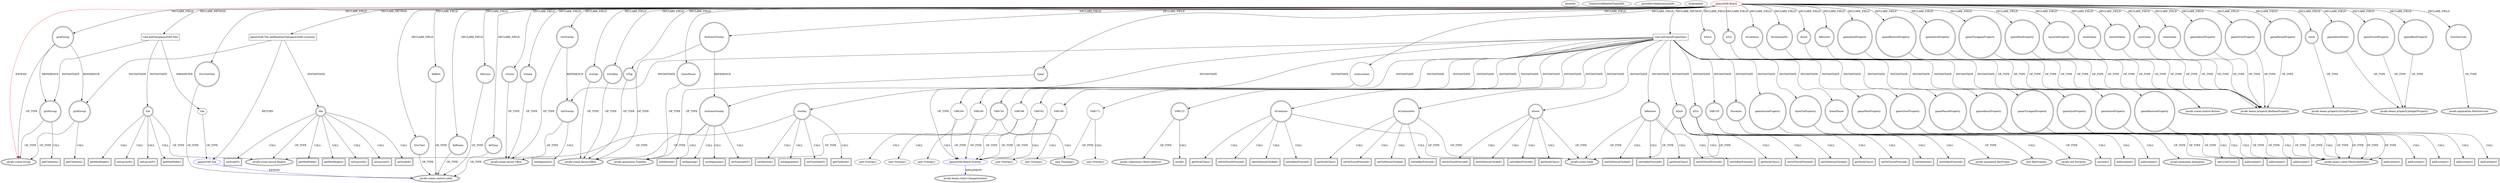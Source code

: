 digraph {
baseInfo[graphId=2229,category="extension_graph",isAnonymous=false,possibleRelation=true]
frameworkRelatedTypesInfo[0="javafx.scene.Group"]
possibleCollaborationsInfo[0="2229~CLIENT_METHOD_DECLARATION-RETURN_TYPE-CLIENT_METHOD_DECLARATION-PARAMETER_DECLARATION-~javafx.scene.Group ~javafx.scene.control.Label ~false~false",1="2229~CLIENT_METHOD_DECLARATION-INSTANTIATION-CLIENT_METHOD_DECLARATION-INSTANTIATION-CLIENT_METHOD_DECLARATION-INSTANTIATION-CLIENT_METHOD_DECLARATION-INSTANTIATION-CLIENT_METHOD_DECLARATION-INSTANTIATION-CLIENT_METHOD_DECLARATION-INSTANTIATION-FIELD_DECLARATION-~javafx.scene.Group ~javafx.beans.value.ChangeListener ~false~false"]
locationInfo[projectName="brunoborges-fx2048",filePath="/brunoborges-fx2048/fx2048-master/src/game2048/Board.java",contextSignature="Board",graphId="2229"]
0[label="game2048.Board",vertexType="ROOT_CLIENT_CLASS_DECLARATION",isFrameworkType=false,color=red]
1[label="javafx.scene.Group",vertexType="FRAMEWORK_CLASS_TYPE",isFrameworkType=true,peripheries=2]
2[label="bContinue",vertexType="FIELD_DECLARATION",isFrameworkType=true,peripheries=2,shape=circle]
3[label="javafx.scene.control.Button",vertexType="FRAMEWORK_CLASS_TYPE",isFrameworkType=true,peripheries=2]
4[label="bContinueNo",vertexType="FIELD_DECLARATION",isFrameworkType=true,peripheries=2,shape=circle]
6[label="bQuit",vertexType="FIELD_DECLARATION",isFrameworkType=true,peripheries=2,shape=circle]
8[label="bRestore",vertexType="FIELD_DECLARATION",isFrameworkType=true,peripheries=2,shape=circle]
10[label="bSave",vertexType="FIELD_DECLARATION",isFrameworkType=true,peripheries=2,shape=circle]
12[label="bTry",vertexType="FIELD_DECLARATION",isFrameworkType=true,peripheries=2,shape=circle]
14[label="buttonsOverlay",vertexType="FIELD_DECLARATION",isFrameworkType=true,peripheries=2,shape=circle]
15[label="javafx.scene.layout.HBox",vertexType="FRAMEWORK_CLASS_TYPE",isFrameworkType=true,peripheries=2]
16[label="clearGame",vertexType="FIELD_DECLARATION",isFrameworkType=true,peripheries=2,shape=circle]
17[label="javafx.beans.property.BooleanProperty",vertexType="FRAMEWORK_CLASS_TYPE",isFrameworkType=true,peripheries=2]
18[label="clock",vertexType="FIELD_DECLARATION",isFrameworkType=true,peripheries=2,shape=circle]
19[label="javafx.beans.property.StringProperty",vertexType="FRAMEWORK_CLASS_TYPE",isFrameworkType=true,peripheries=2]
20[label="gameAboutProperty",vertexType="FIELD_DECLARATION",isFrameworkType=true,peripheries=2,shape=circle]
22[label="gameBestProperty",vertexType="FIELD_DECLARATION",isFrameworkType=true,peripheries=2,shape=circle]
23[label="javafx.beans.property.IntegerProperty",vertexType="FRAMEWORK_CLASS_TYPE",isFrameworkType=true,peripheries=2]
24[label="gameMovePoints",vertexType="FIELD_DECLARATION",isFrameworkType=true,peripheries=2,shape=circle]
26[label="gameOverProperty",vertexType="FIELD_DECLARATION",isFrameworkType=true,peripheries=2,shape=circle]
28[label="gamePauseProperty",vertexType="FIELD_DECLARATION",isFrameworkType=true,peripheries=2,shape=circle]
30[label="gameQuitProperty",vertexType="FIELD_DECLARATION",isFrameworkType=true,peripheries=2,shape=circle]
32[label="gameRestoreProperty",vertexType="FIELD_DECLARATION",isFrameworkType=true,peripheries=2,shape=circle]
34[label="gameSaveProperty",vertexType="FIELD_DECLARATION",isFrameworkType=true,peripheries=2,shape=circle]
36[label="gameScoreProperty",vertexType="FIELD_DECLARATION",isFrameworkType=true,peripheries=2,shape=circle]
38[label="gameTryAgainProperty",vertexType="FIELD_DECLARATION",isFrameworkType=true,peripheries=2,shape=circle]
40[label="gameWonProperty",vertexType="FIELD_DECLARATION",isFrameworkType=true,peripheries=2,shape=circle]
42[label="gridGroup",vertexType="FIELD_DECLARATION",isFrameworkType=true,peripheries=2,shape=circle]
44[label="hToolbar",vertexType="FIELD_DECLARATION",isFrameworkType=true,peripheries=2,shape=circle]
46[label="hTop",vertexType="FIELD_DECLARATION",isFrameworkType=true,peripheries=2,shape=circle]
48[label="hostServices",vertexType="FIELD_DECLARATION",isFrameworkType=true,peripheries=2,shape=circle]
49[label="javafx.application.HostServices",vertexType="FRAMEWORK_CLASS_TYPE",isFrameworkType=true,peripheries=2]
50[label="lOvrSubText",vertexType="FIELD_DECLARATION",isFrameworkType=true,peripheries=2,shape=circle]
51[label="javafx.scene.control.Label",vertexType="FRAMEWORK_CLASS_TYPE",isFrameworkType=true,peripheries=2]
52[label="lOvrText",vertexType="FIELD_DECLARATION",isFrameworkType=true,peripheries=2,shape=circle]
54[label="layerOnProperty",vertexType="FIELD_DECLARATION",isFrameworkType=true,peripheries=2,shape=circle]
56[label="lblBest",vertexType="FIELD_DECLARATION",isFrameworkType=true,peripheries=2,shape=circle]
58[label="lblPoints",vertexType="FIELD_DECLARATION",isFrameworkType=true,peripheries=2,shape=circle]
60[label="lblScore",vertexType="FIELD_DECLARATION",isFrameworkType=true,peripheries=2,shape=circle]
62[label="lblTime",vertexType="FIELD_DECLARATION",isFrameworkType=true,peripheries=2,shape=circle]
64[label="overlay",vertexType="FIELD_DECLARATION",isFrameworkType=true,peripheries=2,shape=circle]
66[label="resetGame",vertexType="FIELD_DECLARATION",isFrameworkType=true,peripheries=2,shape=circle]
68[label="restoreGame",vertexType="FIELD_DECLARATION",isFrameworkType=true,peripheries=2,shape=circle]
70[label="saveGame",vertexType="FIELD_DECLARATION",isFrameworkType=true,peripheries=2,shape=circle]
72[label="timer",vertexType="FIELD_DECLARATION",isFrameworkType=true,peripheries=2,shape=circle]
73[label="javafx.animation.Timeline",vertexType="FRAMEWORK_CLASS_TYPE",isFrameworkType=true,peripheries=2]
74[label="timerPause",vertexType="FIELD_DECLARATION",isFrameworkType=true,peripheries=2,shape=circle]
76[label="txtOverlay",vertexType="FIELD_DECLARATION",isFrameworkType=true,peripheries=2,shape=circle]
77[label="javafx.scene.layout.VBox",vertexType="FRAMEWORK_CLASS_TYPE",isFrameworkType=true,peripheries=2]
78[label="vGame",vertexType="FIELD_DECLARATION",isFrameworkType=true,peripheries=2,shape=circle]
80[label="vScore",vertexType="FIELD_DECLARATION",isFrameworkType=true,peripheries=2,shape=circle]
82[label="wonListener",vertexType="FIELD_DECLARATION",isFrameworkType=false,shape=circle]
83[label="game2048.Board.Overlay",vertexType="REFERENCE_CLIENT_CLASS_DECLARATION",isFrameworkType=false,color=blue]
84[label="javafx.beans.value.ChangeListener",vertexType="FRAMEWORK_INTERFACE_TYPE",isFrameworkType=true,peripheries=2]
406[label="void initGameProperties()",vertexType="CLIENT_METHOD_DECLARATION",isFrameworkType=false,shape=box]
407[label="overlay",vertexType="VARIABLE_EXPRESION",isFrameworkType=true,peripheries=2,shape=circle]
409[label="javafx.scene.layout.Region",vertexType="FRAMEWORK_CLASS_TYPE",isFrameworkType=true,peripheries=2]
408[label="setMinSize()",vertexType="INSIDE_CALL",isFrameworkType=true,peripheries=2,shape=box]
411[label="setAlignment()",vertexType="INSIDE_CALL",isFrameworkType=true,peripheries=2,shape=box]
413[label="setTranslateY()",vertexType="INSIDE_CALL",isFrameworkType=true,peripheries=2,shape=box]
414[label="VAR123",vertexType="VARIABLE_EXPRESION",isFrameworkType=true,peripheries=2,shape=circle]
416[label="javafx.collections.ObservableList",vertexType="FRAMEWORK_INTERFACE_TYPE",isFrameworkType=true,peripheries=2]
415[label="setAll()",vertexType="INSIDE_CALL",isFrameworkType=true,peripheries=2,shape=box]
418[label="getChildren()",vertexType="INSIDE_CALL",isFrameworkType=true,peripheries=2,shape=box]
419[label="txtOverlay",vertexType="VARIABLE_EXPRESION",isFrameworkType=true,peripheries=2,shape=circle]
420[label="setAlignment()",vertexType="INSIDE_CALL",isFrameworkType=true,peripheries=2,shape=box]
422[label="buttonsOverlay",vertexType="VARIABLE_EXPRESION",isFrameworkType=true,peripheries=2,shape=circle]
423[label="setAlignment()",vertexType="INSIDE_CALL",isFrameworkType=true,peripheries=2,shape=box]
426[label="setTranslateY()",vertexType="INSIDE_CALL",isFrameworkType=true,peripheries=2,shape=box]
428[label="setMinSize()",vertexType="INSIDE_CALL",isFrameworkType=true,peripheries=2,shape=box]
430[label="setSpacing()",vertexType="INSIDE_CALL",isFrameworkType=true,peripheries=2,shape=box]
431[label="bTry",vertexType="VARIABLE_EXPRESION",isFrameworkType=true,peripheries=2,shape=circle]
433[label="javafx.scene.Node",vertexType="FRAMEWORK_CLASS_TYPE",isFrameworkType=true,peripheries=2]
432[label="getStyleClass()",vertexType="INSIDE_CALL",isFrameworkType=true,peripheries=2,shape=box]
435[label="setOnTouchPressed()",vertexType="INSIDE_CALL",isFrameworkType=true,peripheries=2,shape=box]
437[label="setOnAction()",vertexType="INSIDE_CALL",isFrameworkType=true,peripheries=2,shape=box]
439[label="setOnKeyPressed()",vertexType="INSIDE_CALL",isFrameworkType=true,peripheries=2,shape=box]
440[label="bContinue",vertexType="VARIABLE_EXPRESION",isFrameworkType=true,peripheries=2,shape=circle]
441[label="getStyleClass()",vertexType="INSIDE_CALL",isFrameworkType=true,peripheries=2,shape=box]
444[label="setOnTouchPressed()",vertexType="INSIDE_CALL",isFrameworkType=true,peripheries=2,shape=box]
446[label="setOnMouseClicked()",vertexType="INSIDE_CALL",isFrameworkType=true,peripheries=2,shape=box]
448[label="setOnKeyPressed()",vertexType="INSIDE_CALL",isFrameworkType=true,peripheries=2,shape=box]
449[label="bContinueNo",vertexType="VARIABLE_EXPRESION",isFrameworkType=true,peripheries=2,shape=circle]
450[label="getStyleClass()",vertexType="INSIDE_CALL",isFrameworkType=true,peripheries=2,shape=box]
453[label="setOnTouchPressed()",vertexType="INSIDE_CALL",isFrameworkType=true,peripheries=2,shape=box]
455[label="setOnMouseClicked()",vertexType="INSIDE_CALL",isFrameworkType=true,peripheries=2,shape=box]
457[label="setOnKeyPressed()",vertexType="INSIDE_CALL",isFrameworkType=true,peripheries=2,shape=box]
458[label="bSave",vertexType="VARIABLE_EXPRESION",isFrameworkType=true,peripheries=2,shape=circle]
459[label="getStyleClass()",vertexType="INSIDE_CALL",isFrameworkType=true,peripheries=2,shape=box]
462[label="setOnTouchPressed()",vertexType="INSIDE_CALL",isFrameworkType=true,peripheries=2,shape=box]
464[label="setOnMouseClicked()",vertexType="INSIDE_CALL",isFrameworkType=true,peripheries=2,shape=box]
466[label="setOnKeyPressed()",vertexType="INSIDE_CALL",isFrameworkType=true,peripheries=2,shape=box]
467[label="bRestore",vertexType="VARIABLE_EXPRESION",isFrameworkType=true,peripheries=2,shape=circle]
468[label="getStyleClass()",vertexType="INSIDE_CALL",isFrameworkType=true,peripheries=2,shape=box]
471[label="setOnTouchPressed()",vertexType="INSIDE_CALL",isFrameworkType=true,peripheries=2,shape=box]
473[label="setOnMouseClicked()",vertexType="INSIDE_CALL",isFrameworkType=true,peripheries=2,shape=box]
475[label="setOnKeyPressed()",vertexType="INSIDE_CALL",isFrameworkType=true,peripheries=2,shape=box]
476[label="bQuit",vertexType="VARIABLE_EXPRESION",isFrameworkType=true,peripheries=2,shape=circle]
477[label="getStyleClass()",vertexType="INSIDE_CALL",isFrameworkType=true,peripheries=2,shape=box]
480[label="setOnTouchPressed()",vertexType="INSIDE_CALL",isFrameworkType=true,peripheries=2,shape=box]
482[label="setOnMouseClicked()",vertexType="INSIDE_CALL",isFrameworkType=true,peripheries=2,shape=box]
484[label="setOnKeyPressed()",vertexType="INSIDE_CALL",isFrameworkType=true,peripheries=2,shape=box]
486[label="VAR154",vertexType="VARIABLE_EXPRESION",isFrameworkType=true,peripheries=2,shape=circle]
485[label="new Timeline()",vertexType="CONSTRUCTOR_CALL",isFrameworkType=true,peripheries=2]
489[label="VAR155",vertexType="VARIABLE_EXPRESION",isFrameworkType=true,peripheries=2,shape=circle]
490[label="javafx.animation.KeyFrame",vertexType="FRAMEWORK_CLASS_TYPE",isFrameworkType=true,peripheries=2]
488[label="new KeyFrame()",vertexType="CONSTRUCTOR_CALL",isFrameworkType=true,peripheries=2]
491[label="Duration",vertexType="VARIABLE_EXPRESION",isFrameworkType=true,peripheries=2,shape=circle]
493[label="javafx.util.Duration",vertexType="FRAMEWORK_CLASS_TYPE",isFrameworkType=true,peripheries=2]
492[label="seconds()",vertexType="INSIDE_CALL",isFrameworkType=true,peripheries=2,shape=box]
494[label="timerPause",vertexType="VARIABLE_EXPRESION",isFrameworkType=true,peripheries=2,shape=circle]
496[label="javafx.animation.Animation",vertexType="FRAMEWORK_CLASS_TYPE",isFrameworkType=true,peripheries=2]
495[label="setCycleCount()",vertexType="INSIDE_CALL",isFrameworkType=true,peripheries=2,shape=box]
497[label="gameWonProperty",vertexType="VARIABLE_EXPRESION",isFrameworkType=true,peripheries=2,shape=circle]
499[label="javafx.beans.value.ObservableValue",vertexType="FRAMEWORK_INTERFACE_TYPE",isFrameworkType=true,peripheries=2]
498[label="addListener()",vertexType="INSIDE_CALL",isFrameworkType=true,peripheries=2,shape=box]
500[label="gameOverProperty",vertexType="VARIABLE_EXPRESION",isFrameworkType=true,peripheries=2,shape=circle]
501[label="addListener()",vertexType="INSIDE_CALL",isFrameworkType=true,peripheries=2,shape=box]
504[label="VAR160",vertexType="VARIABLE_EXPRESION",isFrameworkType=false,shape=circle]
503[label="new Overlay()",vertexType="CONSTRUCTOR_CALL",isFrameworkType=false]
506[label="gamePauseProperty",vertexType="VARIABLE_EXPRESION",isFrameworkType=true,peripheries=2,shape=circle]
507[label="addListener()",vertexType="INSIDE_CALL",isFrameworkType=true,peripheries=2,shape=box]
510[label="VAR162",vertexType="VARIABLE_EXPRESION",isFrameworkType=false,shape=circle]
509[label="new Overlay()",vertexType="CONSTRUCTOR_CALL",isFrameworkType=false]
512[label="gameTryAgainProperty",vertexType="VARIABLE_EXPRESION",isFrameworkType=true,peripheries=2,shape=circle]
513[label="addListener()",vertexType="INSIDE_CALL",isFrameworkType=true,peripheries=2,shape=box]
516[label="VAR164",vertexType="VARIABLE_EXPRESION",isFrameworkType=false,shape=circle]
515[label="new Overlay()",vertexType="CONSTRUCTOR_CALL",isFrameworkType=false]
518[label="gameSaveProperty",vertexType="VARIABLE_EXPRESION",isFrameworkType=true,peripheries=2,shape=circle]
519[label="addListener()",vertexType="INSIDE_CALL",isFrameworkType=true,peripheries=2,shape=box]
522[label="VAR166",vertexType="VARIABLE_EXPRESION",isFrameworkType=false,shape=circle]
521[label="new Overlay()",vertexType="CONSTRUCTOR_CALL",isFrameworkType=false]
524[label="gameRestoreProperty",vertexType="VARIABLE_EXPRESION",isFrameworkType=true,peripheries=2,shape=circle]
525[label="addListener()",vertexType="INSIDE_CALL",isFrameworkType=true,peripheries=2,shape=box]
528[label="VAR168",vertexType="VARIABLE_EXPRESION",isFrameworkType=false,shape=circle]
527[label="new Overlay()",vertexType="CONSTRUCTOR_CALL",isFrameworkType=false]
530[label="gameAboutProperty",vertexType="VARIABLE_EXPRESION",isFrameworkType=true,peripheries=2,shape=circle]
531[label="addListener()",vertexType="INSIDE_CALL",isFrameworkType=true,peripheries=2,shape=box]
533[label="gameQuitProperty",vertexType="VARIABLE_EXPRESION",isFrameworkType=true,peripheries=2,shape=circle]
534[label="addListener()",vertexType="INSIDE_CALL",isFrameworkType=true,peripheries=2,shape=box]
537[label="VAR171",vertexType="VARIABLE_EXPRESION",isFrameworkType=false,shape=circle]
536[label="new Overlay()",vertexType="CONSTRUCTOR_CALL",isFrameworkType=false]
539[label="gameScoreProperty",vertexType="VARIABLE_EXPRESION",isFrameworkType=true,peripheries=2,shape=circle]
540[label="addListener()",vertexType="INSIDE_CALL",isFrameworkType=true,peripheries=2,shape=box]
542[label="layerOnProperty",vertexType="VARIABLE_EXPRESION",isFrameworkType=true,peripheries=2,shape=circle]
543[label="addListener()",vertexType="INSIDE_CALL",isFrameworkType=true,peripheries=2,shape=box]
666[label="void addTile(game2048.Tile)",vertexType="CLIENT_METHOD_DECLARATION",isFrameworkType=false,shape=box]
667[label="tile",vertexType="PARAMETER_DECLARATION",isFrameworkType=false]
668[label="game2048.Tile",vertexType="REFERENCE_CLIENT_CLASS_DECLARATION",isFrameworkType=false,color=blue]
670[label="tile",vertexType="VARIABLE_EXPRESION",isFrameworkType=true,peripheries=2,shape=circle]
671[label="getMinWidth()",vertexType="INSIDE_CALL",isFrameworkType=true,peripheries=2,shape=box]
674[label="getMinHeight()",vertexType="INSIDE_CALL",isFrameworkType=true,peripheries=2,shape=box]
676[label="setLayoutX()",vertexType="INSIDE_CALL",isFrameworkType=true,peripheries=2,shape=box]
678[label="setLayoutY()",vertexType="INSIDE_CALL",isFrameworkType=true,peripheries=2,shape=box]
679[label="gridGroup",vertexType="VARIABLE_EXPRESION",isFrameworkType=true,peripheries=2,shape=circle]
680[label="getChildren()",vertexType="INSIDE_CALL",isFrameworkType=true,peripheries=2,shape=box]
682[label="game2048.Tile addRandomTile(game2048.Location)",vertexType="CLIENT_METHOD_DECLARATION",isFrameworkType=false,shape=box]
684[label="tile",vertexType="VARIABLE_EXPRESION",isFrameworkType=true,peripheries=2,shape=circle]
685[label="getMinWidth()",vertexType="INSIDE_CALL",isFrameworkType=true,peripheries=2,shape=box]
688[label="getMinHeight()",vertexType="INSIDE_CALL",isFrameworkType=true,peripheries=2,shape=box]
690[label="setLayoutX()",vertexType="INSIDE_CALL",isFrameworkType=true,peripheries=2,shape=box]
692[label="setLayoutY()",vertexType="INSIDE_CALL",isFrameworkType=true,peripheries=2,shape=box]
694[label="setScaleX()",vertexType="INSIDE_CALL",isFrameworkType=true,peripheries=2,shape=box]
696[label="setScaleY()",vertexType="INSIDE_CALL",isFrameworkType=true,peripheries=2,shape=box]
697[label="gridGroup",vertexType="VARIABLE_EXPRESION",isFrameworkType=true,peripheries=2,shape=circle]
698[label="getChildren()",vertexType="INSIDE_CALL",isFrameworkType=true,peripheries=2,shape=box]
0->1[label="EXTEND",color=red]
0->2[label="DECLARE_FIELD"]
2->3[label="OF_TYPE"]
0->4[label="DECLARE_FIELD"]
4->3[label="OF_TYPE"]
0->6[label="DECLARE_FIELD"]
6->3[label="OF_TYPE"]
0->8[label="DECLARE_FIELD"]
8->3[label="OF_TYPE"]
0->10[label="DECLARE_FIELD"]
10->3[label="OF_TYPE"]
0->12[label="DECLARE_FIELD"]
12->3[label="OF_TYPE"]
0->14[label="DECLARE_FIELD"]
14->15[label="OF_TYPE"]
0->16[label="DECLARE_FIELD"]
16->17[label="OF_TYPE"]
0->18[label="DECLARE_FIELD"]
18->19[label="OF_TYPE"]
0->20[label="DECLARE_FIELD"]
20->17[label="OF_TYPE"]
0->22[label="DECLARE_FIELD"]
22->23[label="OF_TYPE"]
0->24[label="DECLARE_FIELD"]
24->23[label="OF_TYPE"]
0->26[label="DECLARE_FIELD"]
26->17[label="OF_TYPE"]
0->28[label="DECLARE_FIELD"]
28->17[label="OF_TYPE"]
0->30[label="DECLARE_FIELD"]
30->17[label="OF_TYPE"]
0->32[label="DECLARE_FIELD"]
32->17[label="OF_TYPE"]
0->34[label="DECLARE_FIELD"]
34->17[label="OF_TYPE"]
0->36[label="DECLARE_FIELD"]
36->23[label="OF_TYPE"]
0->38[label="DECLARE_FIELD"]
38->17[label="OF_TYPE"]
0->40[label="DECLARE_FIELD"]
40->17[label="OF_TYPE"]
0->42[label="DECLARE_FIELD"]
42->1[label="OF_TYPE"]
0->44[label="DECLARE_FIELD"]
44->15[label="OF_TYPE"]
0->46[label="DECLARE_FIELD"]
46->15[label="OF_TYPE"]
0->48[label="DECLARE_FIELD"]
48->49[label="OF_TYPE"]
0->50[label="DECLARE_FIELD"]
50->51[label="OF_TYPE"]
0->52[label="DECLARE_FIELD"]
52->51[label="OF_TYPE"]
0->54[label="DECLARE_FIELD"]
54->17[label="OF_TYPE"]
0->56[label="DECLARE_FIELD"]
56->51[label="OF_TYPE"]
0->58[label="DECLARE_FIELD"]
58->51[label="OF_TYPE"]
0->60[label="DECLARE_FIELD"]
60->51[label="OF_TYPE"]
0->62[label="DECLARE_FIELD"]
62->51[label="OF_TYPE"]
0->64[label="DECLARE_FIELD"]
64->15[label="OF_TYPE"]
0->66[label="DECLARE_FIELD"]
66->17[label="OF_TYPE"]
0->68[label="DECLARE_FIELD"]
68->17[label="OF_TYPE"]
0->70[label="DECLARE_FIELD"]
70->17[label="OF_TYPE"]
0->72[label="DECLARE_FIELD"]
72->73[label="OF_TYPE"]
0->74[label="DECLARE_FIELD"]
74->73[label="OF_TYPE"]
0->76[label="DECLARE_FIELD"]
76->77[label="OF_TYPE"]
0->78[label="DECLARE_FIELD"]
78->77[label="OF_TYPE"]
0->80[label="DECLARE_FIELD"]
80->77[label="OF_TYPE"]
0->82[label="DECLARE_FIELD"]
83->84[label="IMPLEMENT",color=blue]
82->83[label="OF_TYPE"]
0->406[label="DECLARE_METHOD"]
406->407[label="INSTANTIATE"]
407->409[label="OF_TYPE"]
407->408[label="CALL"]
407->411[label="CALL"]
407->413[label="CALL"]
406->414[label="INSTANTIATE"]
414->416[label="OF_TYPE"]
414->415[label="CALL"]
407->418[label="CALL"]
406->419[label="INSTANTIATE"]
76->419[label="REFERENCE"]
419->77[label="OF_TYPE"]
419->420[label="CALL"]
406->422[label="INSTANTIATE"]
14->422[label="REFERENCE"]
422->15[label="OF_TYPE"]
422->423[label="CALL"]
422->426[label="CALL"]
422->428[label="CALL"]
422->430[label="CALL"]
406->431[label="INSTANTIATE"]
431->433[label="OF_TYPE"]
431->432[label="CALL"]
431->435[label="CALL"]
431->437[label="CALL"]
431->439[label="CALL"]
406->440[label="INSTANTIATE"]
440->433[label="OF_TYPE"]
440->441[label="CALL"]
440->444[label="CALL"]
440->446[label="CALL"]
440->448[label="CALL"]
406->449[label="INSTANTIATE"]
449->433[label="OF_TYPE"]
449->450[label="CALL"]
449->453[label="CALL"]
449->455[label="CALL"]
449->457[label="CALL"]
406->458[label="INSTANTIATE"]
458->433[label="OF_TYPE"]
458->459[label="CALL"]
458->462[label="CALL"]
458->464[label="CALL"]
458->466[label="CALL"]
406->467[label="INSTANTIATE"]
467->433[label="OF_TYPE"]
467->468[label="CALL"]
467->471[label="CALL"]
467->473[label="CALL"]
467->475[label="CALL"]
406->476[label="INSTANTIATE"]
476->433[label="OF_TYPE"]
476->477[label="CALL"]
476->480[label="CALL"]
476->482[label="CALL"]
476->484[label="CALL"]
406->486[label="INSTANTIATE"]
486->73[label="OF_TYPE"]
486->485[label="CALL"]
406->489[label="INSTANTIATE"]
489->490[label="OF_TYPE"]
489->488[label="CALL"]
406->491[label="INSTANTIATE"]
491->493[label="OF_TYPE"]
491->492[label="CALL"]
406->494[label="INSTANTIATE"]
494->496[label="OF_TYPE"]
494->495[label="CALL"]
406->497[label="INSTANTIATE"]
497->499[label="OF_TYPE"]
497->498[label="CALL"]
406->500[label="INSTANTIATE"]
500->499[label="OF_TYPE"]
500->501[label="CALL"]
406->504[label="INSTANTIATE"]
504->83[label="OF_TYPE"]
504->503[label="CALL"]
406->506[label="INSTANTIATE"]
506->499[label="OF_TYPE"]
506->507[label="CALL"]
406->510[label="INSTANTIATE"]
510->83[label="OF_TYPE"]
510->509[label="CALL"]
406->512[label="INSTANTIATE"]
512->499[label="OF_TYPE"]
512->513[label="CALL"]
406->516[label="INSTANTIATE"]
516->83[label="OF_TYPE"]
516->515[label="CALL"]
406->518[label="INSTANTIATE"]
518->499[label="OF_TYPE"]
518->519[label="CALL"]
406->522[label="INSTANTIATE"]
522->83[label="OF_TYPE"]
522->521[label="CALL"]
406->524[label="INSTANTIATE"]
524->499[label="OF_TYPE"]
524->525[label="CALL"]
406->528[label="INSTANTIATE"]
528->83[label="OF_TYPE"]
528->527[label="CALL"]
406->530[label="INSTANTIATE"]
530->499[label="OF_TYPE"]
530->531[label="CALL"]
406->533[label="INSTANTIATE"]
533->499[label="OF_TYPE"]
533->534[label="CALL"]
406->537[label="INSTANTIATE"]
537->83[label="OF_TYPE"]
537->536[label="CALL"]
406->539[label="INSTANTIATE"]
539->499[label="OF_TYPE"]
539->540[label="CALL"]
406->542[label="INSTANTIATE"]
542->499[label="OF_TYPE"]
542->543[label="CALL"]
0->666[label="DECLARE_METHOD"]
668->51[label="EXTEND",color=blue]
667->668[label="OF_TYPE"]
666->667[label="PARAMETER"]
666->670[label="INSTANTIATE"]
670->409[label="OF_TYPE"]
670->671[label="CALL"]
670->674[label="CALL"]
670->676[label="CALL"]
670->678[label="CALL"]
666->679[label="INSTANTIATE"]
42->679[label="REFERENCE"]
679->1[label="OF_TYPE"]
679->680[label="CALL"]
0->682[label="DECLARE_METHOD"]
682->668[label="RETURN"]
682->684[label="INSTANTIATE"]
684->409[label="OF_TYPE"]
684->685[label="CALL"]
684->688[label="CALL"]
684->690[label="CALL"]
684->692[label="CALL"]
684->694[label="CALL"]
684->696[label="CALL"]
682->697[label="INSTANTIATE"]
42->697[label="REFERENCE"]
697->1[label="OF_TYPE"]
697->698[label="CALL"]
}
